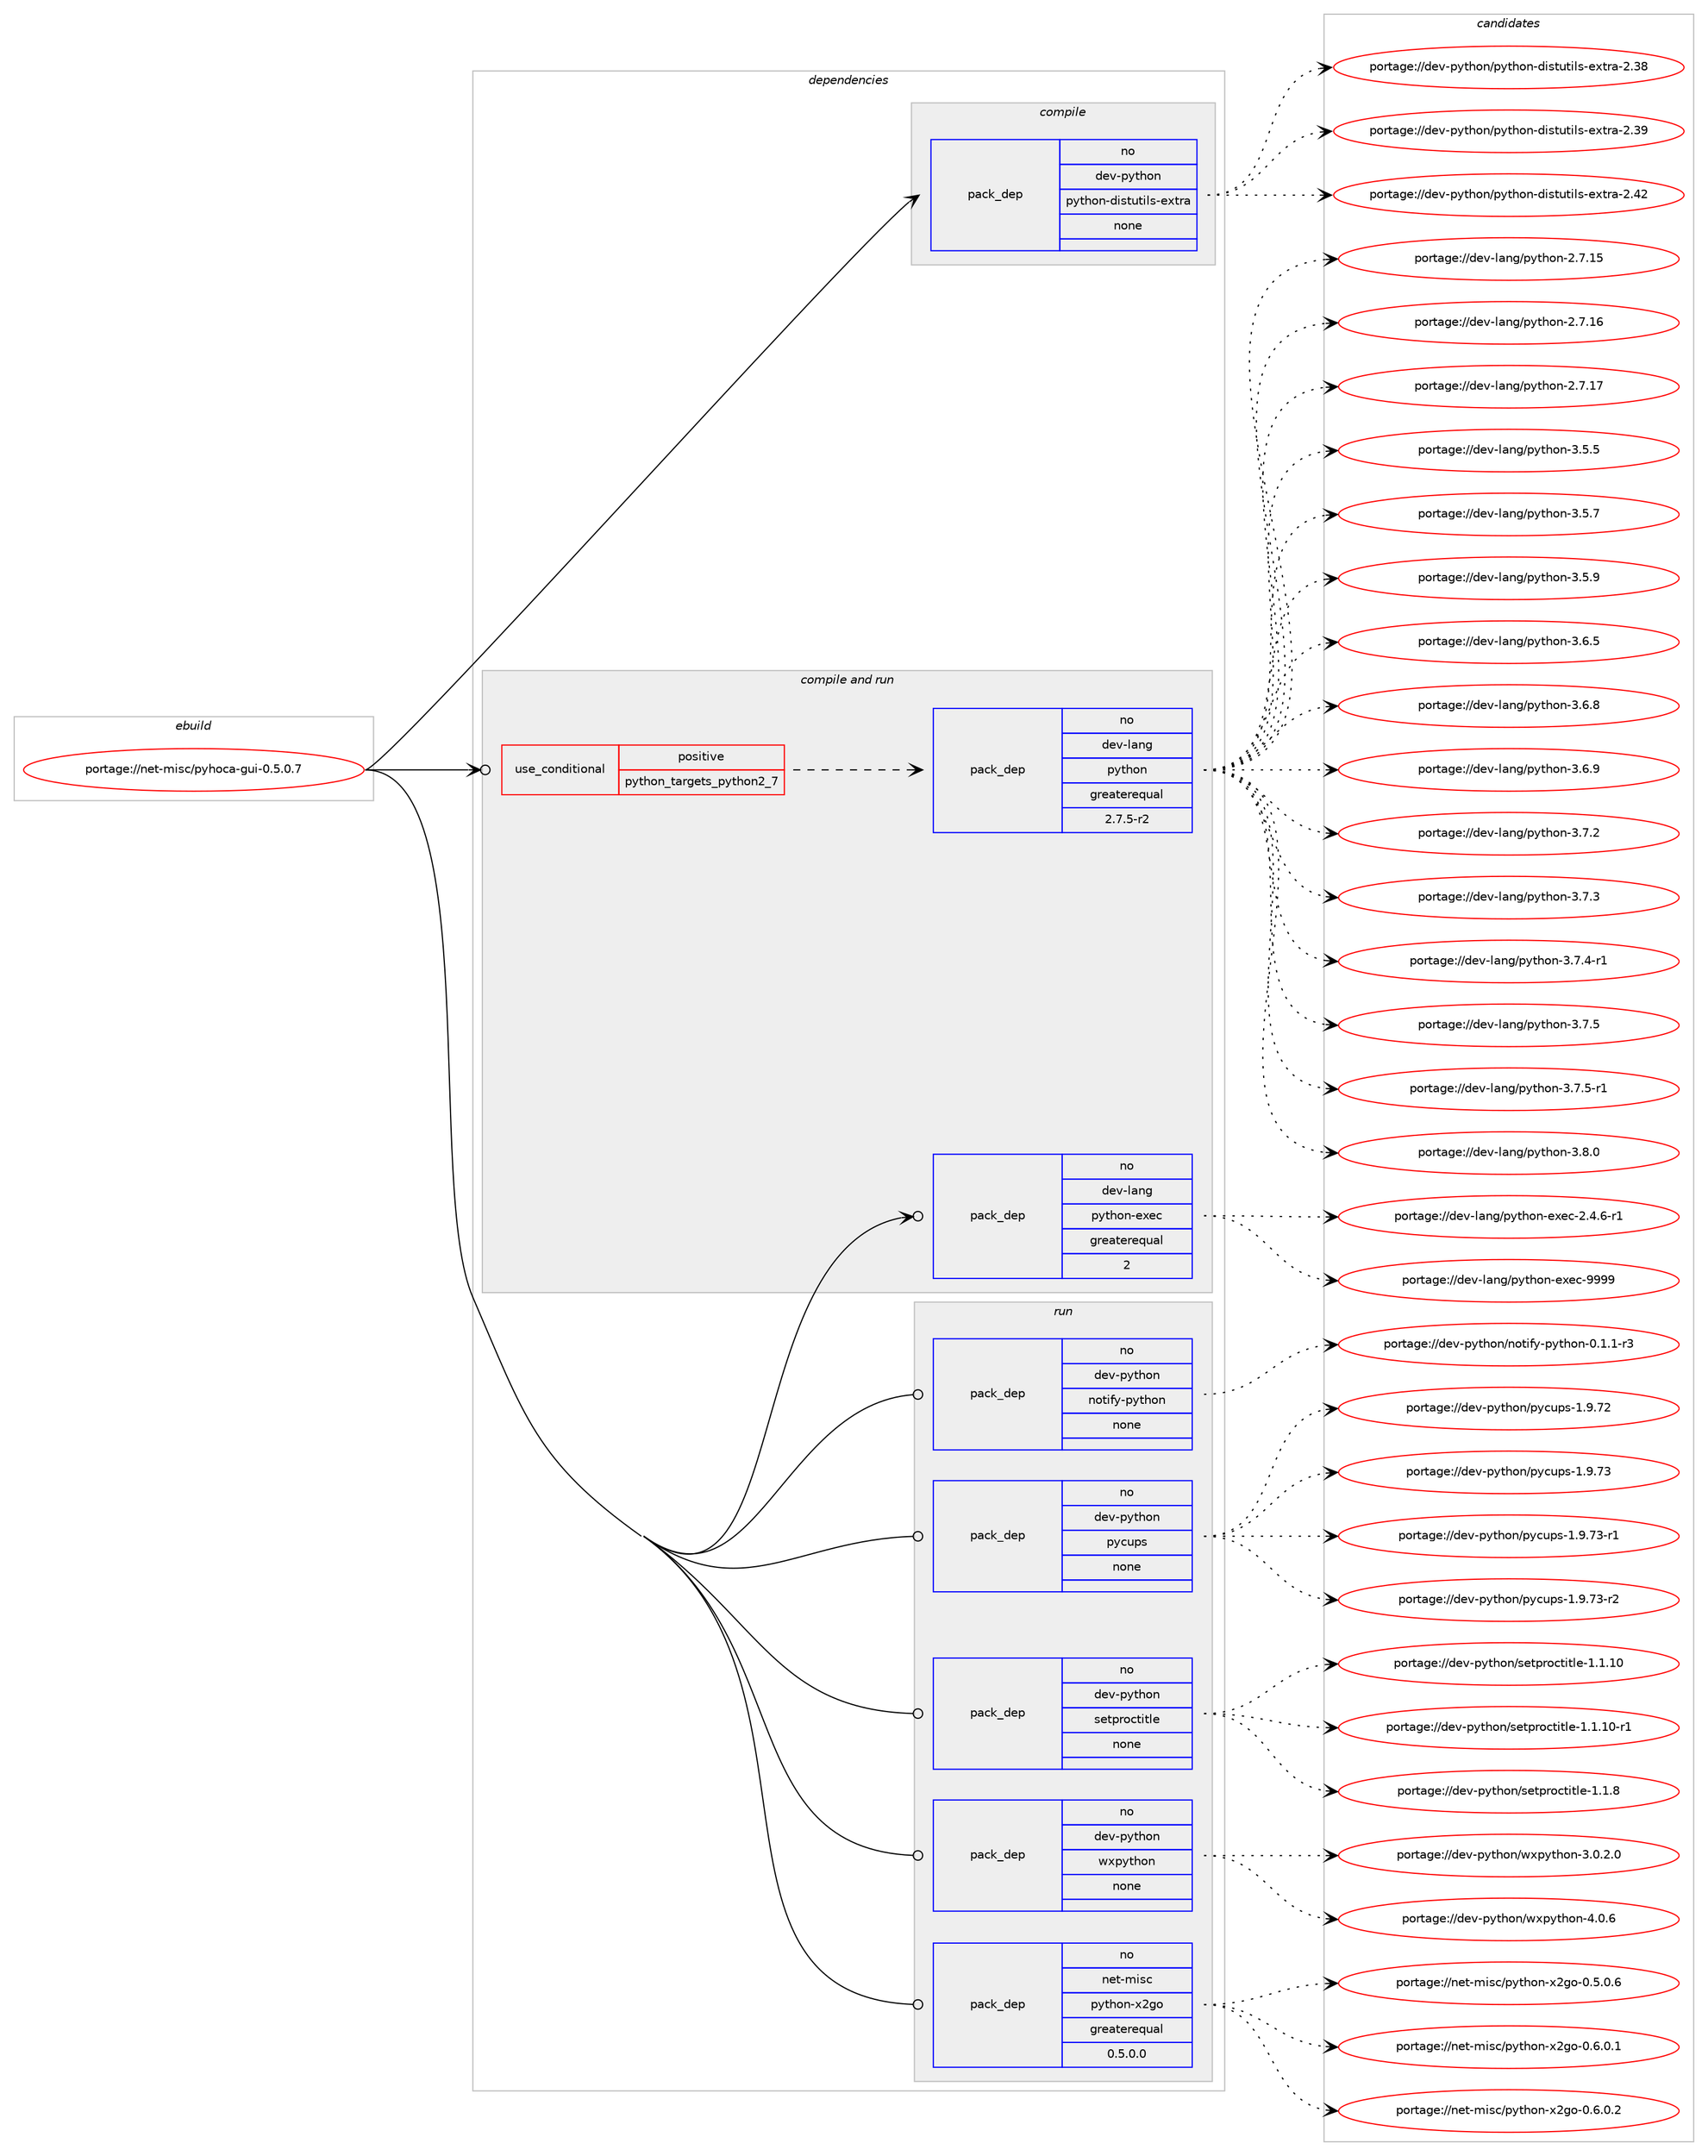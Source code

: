 digraph prolog {

# *************
# Graph options
# *************

newrank=true;
concentrate=true;
compound=true;
graph [rankdir=LR,fontname=Helvetica,fontsize=10,ranksep=1.5];#, ranksep=2.5, nodesep=0.2];
edge  [arrowhead=vee];
node  [fontname=Helvetica,fontsize=10];

# **********
# The ebuild
# **********

subgraph cluster_leftcol {
color=gray;
rank=same;
label=<<i>ebuild</i>>;
id [label="portage://net-misc/pyhoca-gui-0.5.0.7", color=red, width=4, href="../net-misc/pyhoca-gui-0.5.0.7.svg"];
}

# ****************
# The dependencies
# ****************

subgraph cluster_midcol {
color=gray;
label=<<i>dependencies</i>>;
subgraph cluster_compile {
fillcolor="#eeeeee";
style=filled;
label=<<i>compile</i>>;
subgraph pack270645 {
dependency369246 [label=<<TABLE BORDER="0" CELLBORDER="1" CELLSPACING="0" CELLPADDING="4" WIDTH="220"><TR><TD ROWSPAN="6" CELLPADDING="30">pack_dep</TD></TR><TR><TD WIDTH="110">no</TD></TR><TR><TD>dev-python</TD></TR><TR><TD>python-distutils-extra</TD></TR><TR><TD>none</TD></TR><TR><TD></TD></TR></TABLE>>, shape=none, color=blue];
}
id:e -> dependency369246:w [weight=20,style="solid",arrowhead="vee"];
}
subgraph cluster_compileandrun {
fillcolor="#eeeeee";
style=filled;
label=<<i>compile and run</i>>;
subgraph cond92396 {
dependency369247 [label=<<TABLE BORDER="0" CELLBORDER="1" CELLSPACING="0" CELLPADDING="4"><TR><TD ROWSPAN="3" CELLPADDING="10">use_conditional</TD></TR><TR><TD>positive</TD></TR><TR><TD>python_targets_python2_7</TD></TR></TABLE>>, shape=none, color=red];
subgraph pack270646 {
dependency369248 [label=<<TABLE BORDER="0" CELLBORDER="1" CELLSPACING="0" CELLPADDING="4" WIDTH="220"><TR><TD ROWSPAN="6" CELLPADDING="30">pack_dep</TD></TR><TR><TD WIDTH="110">no</TD></TR><TR><TD>dev-lang</TD></TR><TR><TD>python</TD></TR><TR><TD>greaterequal</TD></TR><TR><TD>2.7.5-r2</TD></TR></TABLE>>, shape=none, color=blue];
}
dependency369247:e -> dependency369248:w [weight=20,style="dashed",arrowhead="vee"];
}
id:e -> dependency369247:w [weight=20,style="solid",arrowhead="odotvee"];
subgraph pack270647 {
dependency369249 [label=<<TABLE BORDER="0" CELLBORDER="1" CELLSPACING="0" CELLPADDING="4" WIDTH="220"><TR><TD ROWSPAN="6" CELLPADDING="30">pack_dep</TD></TR><TR><TD WIDTH="110">no</TD></TR><TR><TD>dev-lang</TD></TR><TR><TD>python-exec</TD></TR><TR><TD>greaterequal</TD></TR><TR><TD>2</TD></TR></TABLE>>, shape=none, color=blue];
}
id:e -> dependency369249:w [weight=20,style="solid",arrowhead="odotvee"];
}
subgraph cluster_run {
fillcolor="#eeeeee";
style=filled;
label=<<i>run</i>>;
subgraph pack270648 {
dependency369250 [label=<<TABLE BORDER="0" CELLBORDER="1" CELLSPACING="0" CELLPADDING="4" WIDTH="220"><TR><TD ROWSPAN="6" CELLPADDING="30">pack_dep</TD></TR><TR><TD WIDTH="110">no</TD></TR><TR><TD>dev-python</TD></TR><TR><TD>notify-python</TD></TR><TR><TD>none</TD></TR><TR><TD></TD></TR></TABLE>>, shape=none, color=blue];
}
id:e -> dependency369250:w [weight=20,style="solid",arrowhead="odot"];
subgraph pack270649 {
dependency369251 [label=<<TABLE BORDER="0" CELLBORDER="1" CELLSPACING="0" CELLPADDING="4" WIDTH="220"><TR><TD ROWSPAN="6" CELLPADDING="30">pack_dep</TD></TR><TR><TD WIDTH="110">no</TD></TR><TR><TD>dev-python</TD></TR><TR><TD>pycups</TD></TR><TR><TD>none</TD></TR><TR><TD></TD></TR></TABLE>>, shape=none, color=blue];
}
id:e -> dependency369251:w [weight=20,style="solid",arrowhead="odot"];
subgraph pack270650 {
dependency369252 [label=<<TABLE BORDER="0" CELLBORDER="1" CELLSPACING="0" CELLPADDING="4" WIDTH="220"><TR><TD ROWSPAN="6" CELLPADDING="30">pack_dep</TD></TR><TR><TD WIDTH="110">no</TD></TR><TR><TD>dev-python</TD></TR><TR><TD>setproctitle</TD></TR><TR><TD>none</TD></TR><TR><TD></TD></TR></TABLE>>, shape=none, color=blue];
}
id:e -> dependency369252:w [weight=20,style="solid",arrowhead="odot"];
subgraph pack270651 {
dependency369253 [label=<<TABLE BORDER="0" CELLBORDER="1" CELLSPACING="0" CELLPADDING="4" WIDTH="220"><TR><TD ROWSPAN="6" CELLPADDING="30">pack_dep</TD></TR><TR><TD WIDTH="110">no</TD></TR><TR><TD>dev-python</TD></TR><TR><TD>wxpython</TD></TR><TR><TD>none</TD></TR><TR><TD></TD></TR></TABLE>>, shape=none, color=blue];
}
id:e -> dependency369253:w [weight=20,style="solid",arrowhead="odot"];
subgraph pack270652 {
dependency369254 [label=<<TABLE BORDER="0" CELLBORDER="1" CELLSPACING="0" CELLPADDING="4" WIDTH="220"><TR><TD ROWSPAN="6" CELLPADDING="30">pack_dep</TD></TR><TR><TD WIDTH="110">no</TD></TR><TR><TD>net-misc</TD></TR><TR><TD>python-x2go</TD></TR><TR><TD>greaterequal</TD></TR><TR><TD>0.5.0.0</TD></TR></TABLE>>, shape=none, color=blue];
}
id:e -> dependency369254:w [weight=20,style="solid",arrowhead="odot"];
}
}

# **************
# The candidates
# **************

subgraph cluster_choices {
rank=same;
color=gray;
label=<<i>candidates</i>>;

subgraph choice270645 {
color=black;
nodesep=1;
choiceportage10010111845112121116104111110471121211161041111104510010511511611711610510811545101120116114974550465156 [label="portage://dev-python/python-distutils-extra-2.38", color=red, width=4,href="../dev-python/python-distutils-extra-2.38.svg"];
choiceportage10010111845112121116104111110471121211161041111104510010511511611711610510811545101120116114974550465157 [label="portage://dev-python/python-distutils-extra-2.39", color=red, width=4,href="../dev-python/python-distutils-extra-2.39.svg"];
choiceportage10010111845112121116104111110471121211161041111104510010511511611711610510811545101120116114974550465250 [label="portage://dev-python/python-distutils-extra-2.42", color=red, width=4,href="../dev-python/python-distutils-extra-2.42.svg"];
dependency369246:e -> choiceportage10010111845112121116104111110471121211161041111104510010511511611711610510811545101120116114974550465156:w [style=dotted,weight="100"];
dependency369246:e -> choiceportage10010111845112121116104111110471121211161041111104510010511511611711610510811545101120116114974550465157:w [style=dotted,weight="100"];
dependency369246:e -> choiceportage10010111845112121116104111110471121211161041111104510010511511611711610510811545101120116114974550465250:w [style=dotted,weight="100"];
}
subgraph choice270646 {
color=black;
nodesep=1;
choiceportage10010111845108971101034711212111610411111045504655464953 [label="portage://dev-lang/python-2.7.15", color=red, width=4,href="../dev-lang/python-2.7.15.svg"];
choiceportage10010111845108971101034711212111610411111045504655464954 [label="portage://dev-lang/python-2.7.16", color=red, width=4,href="../dev-lang/python-2.7.16.svg"];
choiceportage10010111845108971101034711212111610411111045504655464955 [label="portage://dev-lang/python-2.7.17", color=red, width=4,href="../dev-lang/python-2.7.17.svg"];
choiceportage100101118451089711010347112121116104111110455146534653 [label="portage://dev-lang/python-3.5.5", color=red, width=4,href="../dev-lang/python-3.5.5.svg"];
choiceportage100101118451089711010347112121116104111110455146534655 [label="portage://dev-lang/python-3.5.7", color=red, width=4,href="../dev-lang/python-3.5.7.svg"];
choiceportage100101118451089711010347112121116104111110455146534657 [label="portage://dev-lang/python-3.5.9", color=red, width=4,href="../dev-lang/python-3.5.9.svg"];
choiceportage100101118451089711010347112121116104111110455146544653 [label="portage://dev-lang/python-3.6.5", color=red, width=4,href="../dev-lang/python-3.6.5.svg"];
choiceportage100101118451089711010347112121116104111110455146544656 [label="portage://dev-lang/python-3.6.8", color=red, width=4,href="../dev-lang/python-3.6.8.svg"];
choiceportage100101118451089711010347112121116104111110455146544657 [label="portage://dev-lang/python-3.6.9", color=red, width=4,href="../dev-lang/python-3.6.9.svg"];
choiceportage100101118451089711010347112121116104111110455146554650 [label="portage://dev-lang/python-3.7.2", color=red, width=4,href="../dev-lang/python-3.7.2.svg"];
choiceportage100101118451089711010347112121116104111110455146554651 [label="portage://dev-lang/python-3.7.3", color=red, width=4,href="../dev-lang/python-3.7.3.svg"];
choiceportage1001011184510897110103471121211161041111104551465546524511449 [label="portage://dev-lang/python-3.7.4-r1", color=red, width=4,href="../dev-lang/python-3.7.4-r1.svg"];
choiceportage100101118451089711010347112121116104111110455146554653 [label="portage://dev-lang/python-3.7.5", color=red, width=4,href="../dev-lang/python-3.7.5.svg"];
choiceportage1001011184510897110103471121211161041111104551465546534511449 [label="portage://dev-lang/python-3.7.5-r1", color=red, width=4,href="../dev-lang/python-3.7.5-r1.svg"];
choiceportage100101118451089711010347112121116104111110455146564648 [label="portage://dev-lang/python-3.8.0", color=red, width=4,href="../dev-lang/python-3.8.0.svg"];
dependency369248:e -> choiceportage10010111845108971101034711212111610411111045504655464953:w [style=dotted,weight="100"];
dependency369248:e -> choiceportage10010111845108971101034711212111610411111045504655464954:w [style=dotted,weight="100"];
dependency369248:e -> choiceportage10010111845108971101034711212111610411111045504655464955:w [style=dotted,weight="100"];
dependency369248:e -> choiceportage100101118451089711010347112121116104111110455146534653:w [style=dotted,weight="100"];
dependency369248:e -> choiceportage100101118451089711010347112121116104111110455146534655:w [style=dotted,weight="100"];
dependency369248:e -> choiceportage100101118451089711010347112121116104111110455146534657:w [style=dotted,weight="100"];
dependency369248:e -> choiceportage100101118451089711010347112121116104111110455146544653:w [style=dotted,weight="100"];
dependency369248:e -> choiceportage100101118451089711010347112121116104111110455146544656:w [style=dotted,weight="100"];
dependency369248:e -> choiceportage100101118451089711010347112121116104111110455146544657:w [style=dotted,weight="100"];
dependency369248:e -> choiceportage100101118451089711010347112121116104111110455146554650:w [style=dotted,weight="100"];
dependency369248:e -> choiceportage100101118451089711010347112121116104111110455146554651:w [style=dotted,weight="100"];
dependency369248:e -> choiceportage1001011184510897110103471121211161041111104551465546524511449:w [style=dotted,weight="100"];
dependency369248:e -> choiceportage100101118451089711010347112121116104111110455146554653:w [style=dotted,weight="100"];
dependency369248:e -> choiceportage1001011184510897110103471121211161041111104551465546534511449:w [style=dotted,weight="100"];
dependency369248:e -> choiceportage100101118451089711010347112121116104111110455146564648:w [style=dotted,weight="100"];
}
subgraph choice270647 {
color=black;
nodesep=1;
choiceportage10010111845108971101034711212111610411111045101120101994550465246544511449 [label="portage://dev-lang/python-exec-2.4.6-r1", color=red, width=4,href="../dev-lang/python-exec-2.4.6-r1.svg"];
choiceportage10010111845108971101034711212111610411111045101120101994557575757 [label="portage://dev-lang/python-exec-9999", color=red, width=4,href="../dev-lang/python-exec-9999.svg"];
dependency369249:e -> choiceportage10010111845108971101034711212111610411111045101120101994550465246544511449:w [style=dotted,weight="100"];
dependency369249:e -> choiceportage10010111845108971101034711212111610411111045101120101994557575757:w [style=dotted,weight="100"];
}
subgraph choice270648 {
color=black;
nodesep=1;
choiceportage1001011184511212111610411111047110111116105102121451121211161041111104548464946494511451 [label="portage://dev-python/notify-python-0.1.1-r3", color=red, width=4,href="../dev-python/notify-python-0.1.1-r3.svg"];
dependency369250:e -> choiceportage1001011184511212111610411111047110111116105102121451121211161041111104548464946494511451:w [style=dotted,weight="100"];
}
subgraph choice270649 {
color=black;
nodesep=1;
choiceportage10010111845112121116104111110471121219911711211545494657465550 [label="portage://dev-python/pycups-1.9.72", color=red, width=4,href="../dev-python/pycups-1.9.72.svg"];
choiceportage10010111845112121116104111110471121219911711211545494657465551 [label="portage://dev-python/pycups-1.9.73", color=red, width=4,href="../dev-python/pycups-1.9.73.svg"];
choiceportage100101118451121211161041111104711212199117112115454946574655514511449 [label="portage://dev-python/pycups-1.9.73-r1", color=red, width=4,href="../dev-python/pycups-1.9.73-r1.svg"];
choiceportage100101118451121211161041111104711212199117112115454946574655514511450 [label="portage://dev-python/pycups-1.9.73-r2", color=red, width=4,href="../dev-python/pycups-1.9.73-r2.svg"];
dependency369251:e -> choiceportage10010111845112121116104111110471121219911711211545494657465550:w [style=dotted,weight="100"];
dependency369251:e -> choiceportage10010111845112121116104111110471121219911711211545494657465551:w [style=dotted,weight="100"];
dependency369251:e -> choiceportage100101118451121211161041111104711212199117112115454946574655514511449:w [style=dotted,weight="100"];
dependency369251:e -> choiceportage100101118451121211161041111104711212199117112115454946574655514511450:w [style=dotted,weight="100"];
}
subgraph choice270650 {
color=black;
nodesep=1;
choiceportage10010111845112121116104111110471151011161121141119911610511610810145494649464948 [label="portage://dev-python/setproctitle-1.1.10", color=red, width=4,href="../dev-python/setproctitle-1.1.10.svg"];
choiceportage100101118451121211161041111104711510111611211411199116105116108101454946494649484511449 [label="portage://dev-python/setproctitle-1.1.10-r1", color=red, width=4,href="../dev-python/setproctitle-1.1.10-r1.svg"];
choiceportage100101118451121211161041111104711510111611211411199116105116108101454946494656 [label="portage://dev-python/setproctitle-1.1.8", color=red, width=4,href="../dev-python/setproctitle-1.1.8.svg"];
dependency369252:e -> choiceportage10010111845112121116104111110471151011161121141119911610511610810145494649464948:w [style=dotted,weight="100"];
dependency369252:e -> choiceportage100101118451121211161041111104711510111611211411199116105116108101454946494649484511449:w [style=dotted,weight="100"];
dependency369252:e -> choiceportage100101118451121211161041111104711510111611211411199116105116108101454946494656:w [style=dotted,weight="100"];
}
subgraph choice270651 {
color=black;
nodesep=1;
choiceportage10010111845112121116104111110471191201121211161041111104551464846504648 [label="portage://dev-python/wxpython-3.0.2.0", color=red, width=4,href="../dev-python/wxpython-3.0.2.0.svg"];
choiceportage1001011184511212111610411111047119120112121116104111110455246484654 [label="portage://dev-python/wxpython-4.0.6", color=red, width=4,href="../dev-python/wxpython-4.0.6.svg"];
dependency369253:e -> choiceportage10010111845112121116104111110471191201121211161041111104551464846504648:w [style=dotted,weight="100"];
dependency369253:e -> choiceportage1001011184511212111610411111047119120112121116104111110455246484654:w [style=dotted,weight="100"];
}
subgraph choice270652 {
color=black;
nodesep=1;
choiceportage11010111645109105115994711212111610411111045120501031114548465346484654 [label="portage://net-misc/python-x2go-0.5.0.6", color=red, width=4,href="../net-misc/python-x2go-0.5.0.6.svg"];
choiceportage11010111645109105115994711212111610411111045120501031114548465446484649 [label="portage://net-misc/python-x2go-0.6.0.1", color=red, width=4,href="../net-misc/python-x2go-0.6.0.1.svg"];
choiceportage11010111645109105115994711212111610411111045120501031114548465446484650 [label="portage://net-misc/python-x2go-0.6.0.2", color=red, width=4,href="../net-misc/python-x2go-0.6.0.2.svg"];
dependency369254:e -> choiceportage11010111645109105115994711212111610411111045120501031114548465346484654:w [style=dotted,weight="100"];
dependency369254:e -> choiceportage11010111645109105115994711212111610411111045120501031114548465446484649:w [style=dotted,weight="100"];
dependency369254:e -> choiceportage11010111645109105115994711212111610411111045120501031114548465446484650:w [style=dotted,weight="100"];
}
}

}

